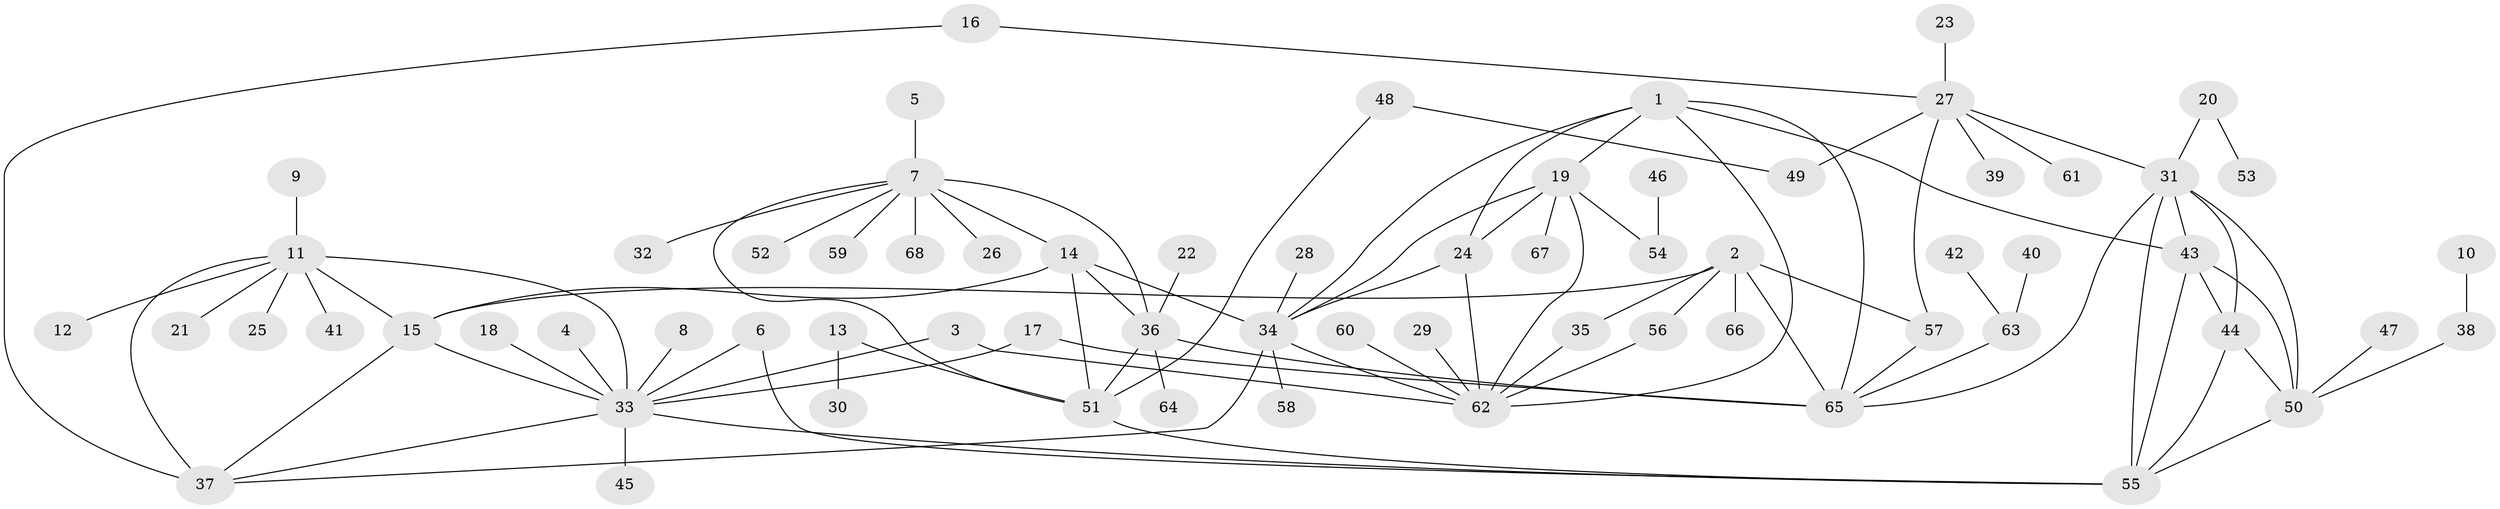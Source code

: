 // original degree distribution, {7: 0.0625, 8: 0.044642857142857144, 5: 0.026785714285714284, 6: 0.03571428571428571, 11: 0.017857142857142856, 10: 0.017857142857142856, 4: 0.017857142857142856, 9: 0.008928571428571428, 13: 0.008928571428571428, 2: 0.13392857142857142, 3: 0.044642857142857144, 1: 0.5803571428571429}
// Generated by graph-tools (version 1.1) at 2025/37/03/04/25 23:37:47]
// undirected, 68 vertices, 100 edges
graph export_dot {
  node [color=gray90,style=filled];
  1;
  2;
  3;
  4;
  5;
  6;
  7;
  8;
  9;
  10;
  11;
  12;
  13;
  14;
  15;
  16;
  17;
  18;
  19;
  20;
  21;
  22;
  23;
  24;
  25;
  26;
  27;
  28;
  29;
  30;
  31;
  32;
  33;
  34;
  35;
  36;
  37;
  38;
  39;
  40;
  41;
  42;
  43;
  44;
  45;
  46;
  47;
  48;
  49;
  50;
  51;
  52;
  53;
  54;
  55;
  56;
  57;
  58;
  59;
  60;
  61;
  62;
  63;
  64;
  65;
  66;
  67;
  68;
  1 -- 19 [weight=1.0];
  1 -- 24 [weight=1.0];
  1 -- 34 [weight=1.0];
  1 -- 43 [weight=1.0];
  1 -- 62 [weight=1.0];
  1 -- 65 [weight=1.0];
  2 -- 15 [weight=1.0];
  2 -- 35 [weight=1.0];
  2 -- 56 [weight=1.0];
  2 -- 57 [weight=3.0];
  2 -- 65 [weight=3.0];
  2 -- 66 [weight=1.0];
  3 -- 33 [weight=1.0];
  3 -- 62 [weight=1.0];
  4 -- 33 [weight=1.0];
  5 -- 7 [weight=1.0];
  6 -- 33 [weight=1.0];
  6 -- 55 [weight=1.0];
  7 -- 14 [weight=2.0];
  7 -- 26 [weight=1.0];
  7 -- 32 [weight=1.0];
  7 -- 36 [weight=1.0];
  7 -- 51 [weight=1.0];
  7 -- 52 [weight=1.0];
  7 -- 59 [weight=1.0];
  7 -- 68 [weight=1.0];
  8 -- 33 [weight=1.0];
  9 -- 11 [weight=1.0];
  10 -- 38 [weight=1.0];
  11 -- 12 [weight=1.0];
  11 -- 15 [weight=2.0];
  11 -- 21 [weight=1.0];
  11 -- 25 [weight=1.0];
  11 -- 33 [weight=2.0];
  11 -- 37 [weight=2.0];
  11 -- 41 [weight=1.0];
  13 -- 30 [weight=1.0];
  13 -- 51 [weight=1.0];
  14 -- 15 [weight=1.0];
  14 -- 34 [weight=1.0];
  14 -- 36 [weight=2.0];
  14 -- 51 [weight=2.0];
  15 -- 33 [weight=1.0];
  15 -- 37 [weight=1.0];
  16 -- 27 [weight=1.0];
  16 -- 37 [weight=1.0];
  17 -- 33 [weight=1.0];
  17 -- 65 [weight=1.0];
  18 -- 33 [weight=1.0];
  19 -- 24 [weight=1.0];
  19 -- 34 [weight=1.0];
  19 -- 54 [weight=1.0];
  19 -- 62 [weight=1.0];
  19 -- 67 [weight=1.0];
  20 -- 31 [weight=1.0];
  20 -- 53 [weight=1.0];
  22 -- 36 [weight=1.0];
  23 -- 27 [weight=1.0];
  24 -- 34 [weight=1.0];
  24 -- 62 [weight=1.0];
  27 -- 31 [weight=1.0];
  27 -- 39 [weight=1.0];
  27 -- 49 [weight=1.0];
  27 -- 57 [weight=1.0];
  27 -- 61 [weight=1.0];
  28 -- 34 [weight=1.0];
  29 -- 62 [weight=1.0];
  31 -- 43 [weight=1.0];
  31 -- 44 [weight=1.0];
  31 -- 50 [weight=1.0];
  31 -- 55 [weight=1.0];
  31 -- 65 [weight=1.0];
  33 -- 37 [weight=1.0];
  33 -- 45 [weight=1.0];
  33 -- 55 [weight=1.0];
  34 -- 37 [weight=1.0];
  34 -- 58 [weight=1.0];
  34 -- 62 [weight=1.0];
  35 -- 62 [weight=1.0];
  36 -- 51 [weight=1.0];
  36 -- 64 [weight=1.0];
  36 -- 65 [weight=1.0];
  38 -- 50 [weight=1.0];
  40 -- 63 [weight=1.0];
  42 -- 63 [weight=1.0];
  43 -- 44 [weight=1.0];
  43 -- 50 [weight=1.0];
  43 -- 55 [weight=1.0];
  44 -- 50 [weight=1.0];
  44 -- 55 [weight=1.0];
  46 -- 54 [weight=1.0];
  47 -- 50 [weight=1.0];
  48 -- 49 [weight=1.0];
  48 -- 51 [weight=1.0];
  50 -- 55 [weight=1.0];
  51 -- 55 [weight=1.0];
  56 -- 62 [weight=1.0];
  57 -- 65 [weight=1.0];
  60 -- 62 [weight=1.0];
  63 -- 65 [weight=1.0];
}
